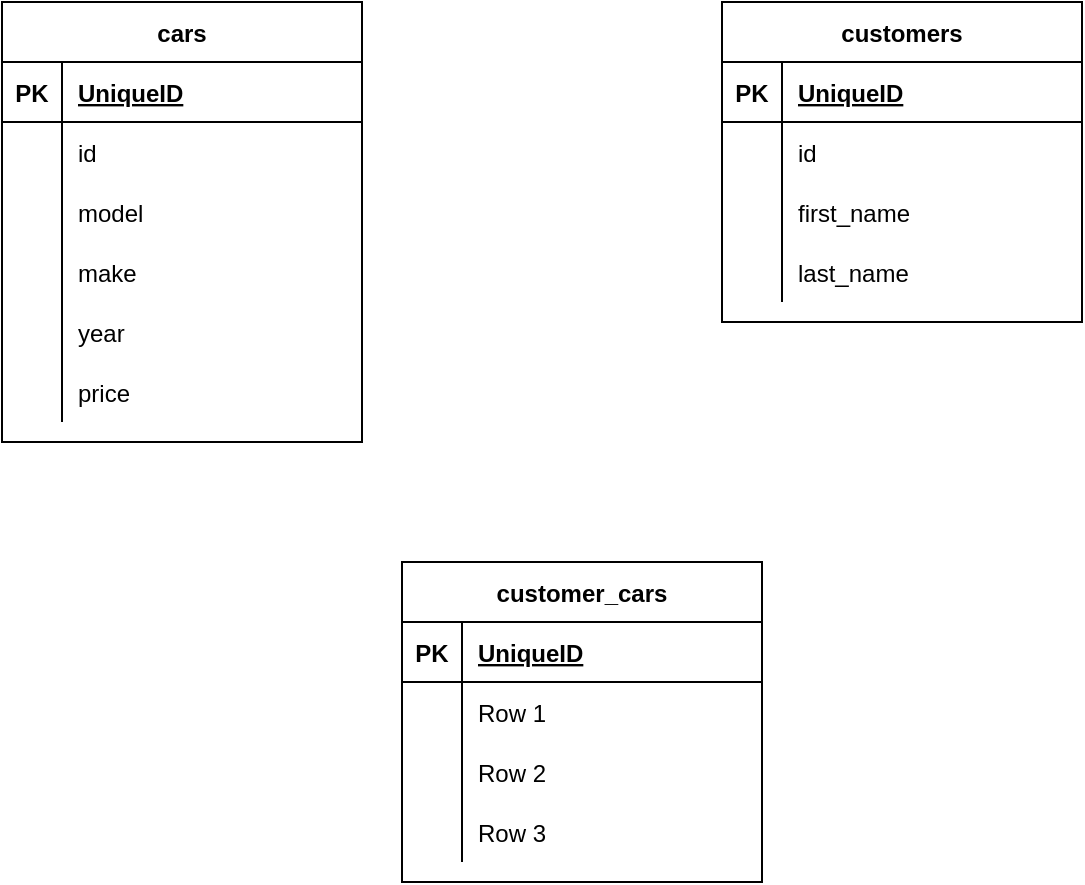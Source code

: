 <mxfile version="14.1.1" type="device"><diagram id="tyW9uJzGSijc8SmQNoCe" name="Page-1"><mxGraphModel dx="1422" dy="705" grid="1" gridSize="10" guides="1" tooltips="1" connect="1" arrows="1" fold="1" page="1" pageScale="1" pageWidth="850" pageHeight="1100" math="0" shadow="0"><root><mxCell id="0"/><mxCell id="1" parent="0"/><mxCell id="YNKxmZVeC-9zaw9Tqm0l-1" value="cars" style="shape=table;startSize=30;container=1;collapsible=1;childLayout=tableLayout;fixedRows=1;rowLines=0;fontStyle=1;align=center;resizeLast=1;" vertex="1" parent="1"><mxGeometry x="80" y="80" width="180" height="220" as="geometry"/></mxCell><mxCell id="YNKxmZVeC-9zaw9Tqm0l-2" value="" style="shape=partialRectangle;collapsible=0;dropTarget=0;pointerEvents=0;fillColor=none;top=0;left=0;bottom=1;right=0;points=[[0,0.5],[1,0.5]];portConstraint=eastwest;" vertex="1" parent="YNKxmZVeC-9zaw9Tqm0l-1"><mxGeometry y="30" width="180" height="30" as="geometry"/></mxCell><mxCell id="YNKxmZVeC-9zaw9Tqm0l-3" value="PK" style="shape=partialRectangle;connectable=0;fillColor=none;top=0;left=0;bottom=0;right=0;fontStyle=1;overflow=hidden;" vertex="1" parent="YNKxmZVeC-9zaw9Tqm0l-2"><mxGeometry width="30" height="30" as="geometry"/></mxCell><mxCell id="YNKxmZVeC-9zaw9Tqm0l-4" value="UniqueID" style="shape=partialRectangle;connectable=0;fillColor=none;top=0;left=0;bottom=0;right=0;align=left;spacingLeft=6;fontStyle=5;overflow=hidden;" vertex="1" parent="YNKxmZVeC-9zaw9Tqm0l-2"><mxGeometry x="30" width="150" height="30" as="geometry"/></mxCell><mxCell id="YNKxmZVeC-9zaw9Tqm0l-5" value="" style="shape=partialRectangle;collapsible=0;dropTarget=0;pointerEvents=0;fillColor=none;top=0;left=0;bottom=0;right=0;points=[[0,0.5],[1,0.5]];portConstraint=eastwest;" vertex="1" parent="YNKxmZVeC-9zaw9Tqm0l-1"><mxGeometry y="60" width="180" height="30" as="geometry"/></mxCell><mxCell id="YNKxmZVeC-9zaw9Tqm0l-6" value="" style="shape=partialRectangle;connectable=0;fillColor=none;top=0;left=0;bottom=0;right=0;editable=1;overflow=hidden;" vertex="1" parent="YNKxmZVeC-9zaw9Tqm0l-5"><mxGeometry width="30" height="30" as="geometry"/></mxCell><mxCell id="YNKxmZVeC-9zaw9Tqm0l-7" value="id" style="shape=partialRectangle;connectable=0;fillColor=none;top=0;left=0;bottom=0;right=0;align=left;spacingLeft=6;overflow=hidden;" vertex="1" parent="YNKxmZVeC-9zaw9Tqm0l-5"><mxGeometry x="30" width="150" height="30" as="geometry"/></mxCell><mxCell id="YNKxmZVeC-9zaw9Tqm0l-8" value="" style="shape=partialRectangle;collapsible=0;dropTarget=0;pointerEvents=0;fillColor=none;top=0;left=0;bottom=0;right=0;points=[[0,0.5],[1,0.5]];portConstraint=eastwest;" vertex="1" parent="YNKxmZVeC-9zaw9Tqm0l-1"><mxGeometry y="90" width="180" height="30" as="geometry"/></mxCell><mxCell id="YNKxmZVeC-9zaw9Tqm0l-9" value="" style="shape=partialRectangle;connectable=0;fillColor=none;top=0;left=0;bottom=0;right=0;editable=1;overflow=hidden;" vertex="1" parent="YNKxmZVeC-9zaw9Tqm0l-8"><mxGeometry width="30" height="30" as="geometry"/></mxCell><mxCell id="YNKxmZVeC-9zaw9Tqm0l-10" value="model" style="shape=partialRectangle;connectable=0;fillColor=none;top=0;left=0;bottom=0;right=0;align=left;spacingLeft=6;overflow=hidden;" vertex="1" parent="YNKxmZVeC-9zaw9Tqm0l-8"><mxGeometry x="30" width="150" height="30" as="geometry"/></mxCell><mxCell id="YNKxmZVeC-9zaw9Tqm0l-11" value="" style="shape=partialRectangle;collapsible=0;dropTarget=0;pointerEvents=0;fillColor=none;top=0;left=0;bottom=0;right=0;points=[[0,0.5],[1,0.5]];portConstraint=eastwest;" vertex="1" parent="YNKxmZVeC-9zaw9Tqm0l-1"><mxGeometry y="120" width="180" height="30" as="geometry"/></mxCell><mxCell id="YNKxmZVeC-9zaw9Tqm0l-12" value="" style="shape=partialRectangle;connectable=0;fillColor=none;top=0;left=0;bottom=0;right=0;editable=1;overflow=hidden;" vertex="1" parent="YNKxmZVeC-9zaw9Tqm0l-11"><mxGeometry width="30" height="30" as="geometry"/></mxCell><mxCell id="YNKxmZVeC-9zaw9Tqm0l-13" value="make" style="shape=partialRectangle;connectable=0;fillColor=none;top=0;left=0;bottom=0;right=0;align=left;spacingLeft=6;overflow=hidden;" vertex="1" parent="YNKxmZVeC-9zaw9Tqm0l-11"><mxGeometry x="30" width="150" height="30" as="geometry"/></mxCell><mxCell id="YNKxmZVeC-9zaw9Tqm0l-40" value="" style="shape=partialRectangle;collapsible=0;dropTarget=0;pointerEvents=0;fillColor=none;top=0;left=0;bottom=0;right=0;points=[[0,0.5],[1,0.5]];portConstraint=eastwest;" vertex="1" parent="YNKxmZVeC-9zaw9Tqm0l-1"><mxGeometry y="150" width="180" height="30" as="geometry"/></mxCell><mxCell id="YNKxmZVeC-9zaw9Tqm0l-41" value="" style="shape=partialRectangle;connectable=0;fillColor=none;top=0;left=0;bottom=0;right=0;editable=1;overflow=hidden;" vertex="1" parent="YNKxmZVeC-9zaw9Tqm0l-40"><mxGeometry width="30" height="30" as="geometry"/></mxCell><mxCell id="YNKxmZVeC-9zaw9Tqm0l-42" value="year" style="shape=partialRectangle;connectable=0;fillColor=none;top=0;left=0;bottom=0;right=0;align=left;spacingLeft=6;overflow=hidden;" vertex="1" parent="YNKxmZVeC-9zaw9Tqm0l-40"><mxGeometry x="30" width="150" height="30" as="geometry"/></mxCell><mxCell id="YNKxmZVeC-9zaw9Tqm0l-43" value="" style="shape=partialRectangle;collapsible=0;dropTarget=0;pointerEvents=0;fillColor=none;top=0;left=0;bottom=0;right=0;points=[[0,0.5],[1,0.5]];portConstraint=eastwest;" vertex="1" parent="YNKxmZVeC-9zaw9Tqm0l-1"><mxGeometry y="180" width="180" height="30" as="geometry"/></mxCell><mxCell id="YNKxmZVeC-9zaw9Tqm0l-44" value="" style="shape=partialRectangle;connectable=0;fillColor=none;top=0;left=0;bottom=0;right=0;editable=1;overflow=hidden;" vertex="1" parent="YNKxmZVeC-9zaw9Tqm0l-43"><mxGeometry width="30" height="30" as="geometry"/></mxCell><mxCell id="YNKxmZVeC-9zaw9Tqm0l-45" value="price" style="shape=partialRectangle;connectable=0;fillColor=none;top=0;left=0;bottom=0;right=0;align=left;spacingLeft=6;overflow=hidden;" vertex="1" parent="YNKxmZVeC-9zaw9Tqm0l-43"><mxGeometry x="30" width="150" height="30" as="geometry"/></mxCell><mxCell id="YNKxmZVeC-9zaw9Tqm0l-14" value="customers" style="shape=table;startSize=30;container=1;collapsible=1;childLayout=tableLayout;fixedRows=1;rowLines=0;fontStyle=1;align=center;resizeLast=1;" vertex="1" parent="1"><mxGeometry x="440" y="80" width="180" height="160" as="geometry"/></mxCell><mxCell id="YNKxmZVeC-9zaw9Tqm0l-15" value="" style="shape=partialRectangle;collapsible=0;dropTarget=0;pointerEvents=0;fillColor=none;top=0;left=0;bottom=1;right=0;points=[[0,0.5],[1,0.5]];portConstraint=eastwest;" vertex="1" parent="YNKxmZVeC-9zaw9Tqm0l-14"><mxGeometry y="30" width="180" height="30" as="geometry"/></mxCell><mxCell id="YNKxmZVeC-9zaw9Tqm0l-16" value="PK" style="shape=partialRectangle;connectable=0;fillColor=none;top=0;left=0;bottom=0;right=0;fontStyle=1;overflow=hidden;" vertex="1" parent="YNKxmZVeC-9zaw9Tqm0l-15"><mxGeometry width="30" height="30" as="geometry"/></mxCell><mxCell id="YNKxmZVeC-9zaw9Tqm0l-17" value="UniqueID" style="shape=partialRectangle;connectable=0;fillColor=none;top=0;left=0;bottom=0;right=0;align=left;spacingLeft=6;fontStyle=5;overflow=hidden;" vertex="1" parent="YNKxmZVeC-9zaw9Tqm0l-15"><mxGeometry x="30" width="150" height="30" as="geometry"/></mxCell><mxCell id="YNKxmZVeC-9zaw9Tqm0l-18" value="" style="shape=partialRectangle;collapsible=0;dropTarget=0;pointerEvents=0;fillColor=none;top=0;left=0;bottom=0;right=0;points=[[0,0.5],[1,0.5]];portConstraint=eastwest;" vertex="1" parent="YNKxmZVeC-9zaw9Tqm0l-14"><mxGeometry y="60" width="180" height="30" as="geometry"/></mxCell><mxCell id="YNKxmZVeC-9zaw9Tqm0l-19" value="" style="shape=partialRectangle;connectable=0;fillColor=none;top=0;left=0;bottom=0;right=0;editable=1;overflow=hidden;" vertex="1" parent="YNKxmZVeC-9zaw9Tqm0l-18"><mxGeometry width="30" height="30" as="geometry"/></mxCell><mxCell id="YNKxmZVeC-9zaw9Tqm0l-20" value="id" style="shape=partialRectangle;connectable=0;fillColor=none;top=0;left=0;bottom=0;right=0;align=left;spacingLeft=6;overflow=hidden;" vertex="1" parent="YNKxmZVeC-9zaw9Tqm0l-18"><mxGeometry x="30" width="150" height="30" as="geometry"/></mxCell><mxCell id="YNKxmZVeC-9zaw9Tqm0l-21" value="" style="shape=partialRectangle;collapsible=0;dropTarget=0;pointerEvents=0;fillColor=none;top=0;left=0;bottom=0;right=0;points=[[0,0.5],[1,0.5]];portConstraint=eastwest;" vertex="1" parent="YNKxmZVeC-9zaw9Tqm0l-14"><mxGeometry y="90" width="180" height="30" as="geometry"/></mxCell><mxCell id="YNKxmZVeC-9zaw9Tqm0l-22" value="" style="shape=partialRectangle;connectable=0;fillColor=none;top=0;left=0;bottom=0;right=0;editable=1;overflow=hidden;" vertex="1" parent="YNKxmZVeC-9zaw9Tqm0l-21"><mxGeometry width="30" height="30" as="geometry"/></mxCell><mxCell id="YNKxmZVeC-9zaw9Tqm0l-23" value="first_name" style="shape=partialRectangle;connectable=0;fillColor=none;top=0;left=0;bottom=0;right=0;align=left;spacingLeft=6;overflow=hidden;" vertex="1" parent="YNKxmZVeC-9zaw9Tqm0l-21"><mxGeometry x="30" width="150" height="30" as="geometry"/></mxCell><mxCell id="YNKxmZVeC-9zaw9Tqm0l-24" value="" style="shape=partialRectangle;collapsible=0;dropTarget=0;pointerEvents=0;fillColor=none;top=0;left=0;bottom=0;right=0;points=[[0,0.5],[1,0.5]];portConstraint=eastwest;" vertex="1" parent="YNKxmZVeC-9zaw9Tqm0l-14"><mxGeometry y="120" width="180" height="30" as="geometry"/></mxCell><mxCell id="YNKxmZVeC-9zaw9Tqm0l-25" value="" style="shape=partialRectangle;connectable=0;fillColor=none;top=0;left=0;bottom=0;right=0;editable=1;overflow=hidden;" vertex="1" parent="YNKxmZVeC-9zaw9Tqm0l-24"><mxGeometry width="30" height="30" as="geometry"/></mxCell><mxCell id="YNKxmZVeC-9zaw9Tqm0l-26" value="last_name" style="shape=partialRectangle;connectable=0;fillColor=none;top=0;left=0;bottom=0;right=0;align=left;spacingLeft=6;overflow=hidden;" vertex="1" parent="YNKxmZVeC-9zaw9Tqm0l-24"><mxGeometry x="30" width="150" height="30" as="geometry"/></mxCell><mxCell id="YNKxmZVeC-9zaw9Tqm0l-27" value="customer_cars" style="shape=table;startSize=30;container=1;collapsible=1;childLayout=tableLayout;fixedRows=1;rowLines=0;fontStyle=1;align=center;resizeLast=1;" vertex="1" parent="1"><mxGeometry x="280" y="360" width="180" height="160" as="geometry"/></mxCell><mxCell id="YNKxmZVeC-9zaw9Tqm0l-28" value="" style="shape=partialRectangle;collapsible=0;dropTarget=0;pointerEvents=0;fillColor=none;top=0;left=0;bottom=1;right=0;points=[[0,0.5],[1,0.5]];portConstraint=eastwest;" vertex="1" parent="YNKxmZVeC-9zaw9Tqm0l-27"><mxGeometry y="30" width="180" height="30" as="geometry"/></mxCell><mxCell id="YNKxmZVeC-9zaw9Tqm0l-29" value="PK" style="shape=partialRectangle;connectable=0;fillColor=none;top=0;left=0;bottom=0;right=0;fontStyle=1;overflow=hidden;" vertex="1" parent="YNKxmZVeC-9zaw9Tqm0l-28"><mxGeometry width="30" height="30" as="geometry"/></mxCell><mxCell id="YNKxmZVeC-9zaw9Tqm0l-30" value="UniqueID" style="shape=partialRectangle;connectable=0;fillColor=none;top=0;left=0;bottom=0;right=0;align=left;spacingLeft=6;fontStyle=5;overflow=hidden;" vertex="1" parent="YNKxmZVeC-9zaw9Tqm0l-28"><mxGeometry x="30" width="150" height="30" as="geometry"/></mxCell><mxCell id="YNKxmZVeC-9zaw9Tqm0l-31" value="" style="shape=partialRectangle;collapsible=0;dropTarget=0;pointerEvents=0;fillColor=none;top=0;left=0;bottom=0;right=0;points=[[0,0.5],[1,0.5]];portConstraint=eastwest;" vertex="1" parent="YNKxmZVeC-9zaw9Tqm0l-27"><mxGeometry y="60" width="180" height="30" as="geometry"/></mxCell><mxCell id="YNKxmZVeC-9zaw9Tqm0l-32" value="" style="shape=partialRectangle;connectable=0;fillColor=none;top=0;left=0;bottom=0;right=0;editable=1;overflow=hidden;" vertex="1" parent="YNKxmZVeC-9zaw9Tqm0l-31"><mxGeometry width="30" height="30" as="geometry"/></mxCell><mxCell id="YNKxmZVeC-9zaw9Tqm0l-33" value="Row 1" style="shape=partialRectangle;connectable=0;fillColor=none;top=0;left=0;bottom=0;right=0;align=left;spacingLeft=6;overflow=hidden;" vertex="1" parent="YNKxmZVeC-9zaw9Tqm0l-31"><mxGeometry x="30" width="150" height="30" as="geometry"/></mxCell><mxCell id="YNKxmZVeC-9zaw9Tqm0l-34" value="" style="shape=partialRectangle;collapsible=0;dropTarget=0;pointerEvents=0;fillColor=none;top=0;left=0;bottom=0;right=0;points=[[0,0.5],[1,0.5]];portConstraint=eastwest;" vertex="1" parent="YNKxmZVeC-9zaw9Tqm0l-27"><mxGeometry y="90" width="180" height="30" as="geometry"/></mxCell><mxCell id="YNKxmZVeC-9zaw9Tqm0l-35" value="" style="shape=partialRectangle;connectable=0;fillColor=none;top=0;left=0;bottom=0;right=0;editable=1;overflow=hidden;" vertex="1" parent="YNKxmZVeC-9zaw9Tqm0l-34"><mxGeometry width="30" height="30" as="geometry"/></mxCell><mxCell id="YNKxmZVeC-9zaw9Tqm0l-36" value="Row 2" style="shape=partialRectangle;connectable=0;fillColor=none;top=0;left=0;bottom=0;right=0;align=left;spacingLeft=6;overflow=hidden;" vertex="1" parent="YNKxmZVeC-9zaw9Tqm0l-34"><mxGeometry x="30" width="150" height="30" as="geometry"/></mxCell><mxCell id="YNKxmZVeC-9zaw9Tqm0l-37" value="" style="shape=partialRectangle;collapsible=0;dropTarget=0;pointerEvents=0;fillColor=none;top=0;left=0;bottom=0;right=0;points=[[0,0.5],[1,0.5]];portConstraint=eastwest;" vertex="1" parent="YNKxmZVeC-9zaw9Tqm0l-27"><mxGeometry y="120" width="180" height="30" as="geometry"/></mxCell><mxCell id="YNKxmZVeC-9zaw9Tqm0l-38" value="" style="shape=partialRectangle;connectable=0;fillColor=none;top=0;left=0;bottom=0;right=0;editable=1;overflow=hidden;" vertex="1" parent="YNKxmZVeC-9zaw9Tqm0l-37"><mxGeometry width="30" height="30" as="geometry"/></mxCell><mxCell id="YNKxmZVeC-9zaw9Tqm0l-39" value="Row 3" style="shape=partialRectangle;connectable=0;fillColor=none;top=0;left=0;bottom=0;right=0;align=left;spacingLeft=6;overflow=hidden;" vertex="1" parent="YNKxmZVeC-9zaw9Tqm0l-37"><mxGeometry x="30" width="150" height="30" as="geometry"/></mxCell></root></mxGraphModel></diagram></mxfile>